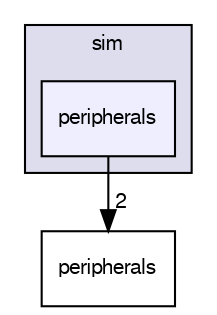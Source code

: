 digraph "sw/airborne/arch/sim/peripherals" {
  compound=true
  node [ fontsize="10", fontname="FreeSans"];
  edge [ labelfontsize="10", labelfontname="FreeSans"];
  subgraph clusterdir_c87a6d12365ead88e0b90ddbc1b3c9bb {
    graph [ bgcolor="#ddddee", pencolor="black", label="sim" fontname="FreeSans", fontsize="10", URL="dir_c87a6d12365ead88e0b90ddbc1b3c9bb.html"]
  dir_bab61e7a5c4a4a7c77284a97c16fde9a [shape=box, label="peripherals", style="filled", fillcolor="#eeeeff", pencolor="black", URL="dir_bab61e7a5c4a4a7c77284a97c16fde9a.html"];
  }
  dir_0a48ba2c0a76794adfddddc873522f67 [shape=box label="peripherals" URL="dir_0a48ba2c0a76794adfddddc873522f67.html"];
  dir_bab61e7a5c4a4a7c77284a97c16fde9a->dir_0a48ba2c0a76794adfddddc873522f67 [headlabel="2", labeldistance=1.5 headhref="dir_000038_000109.html"];
}
